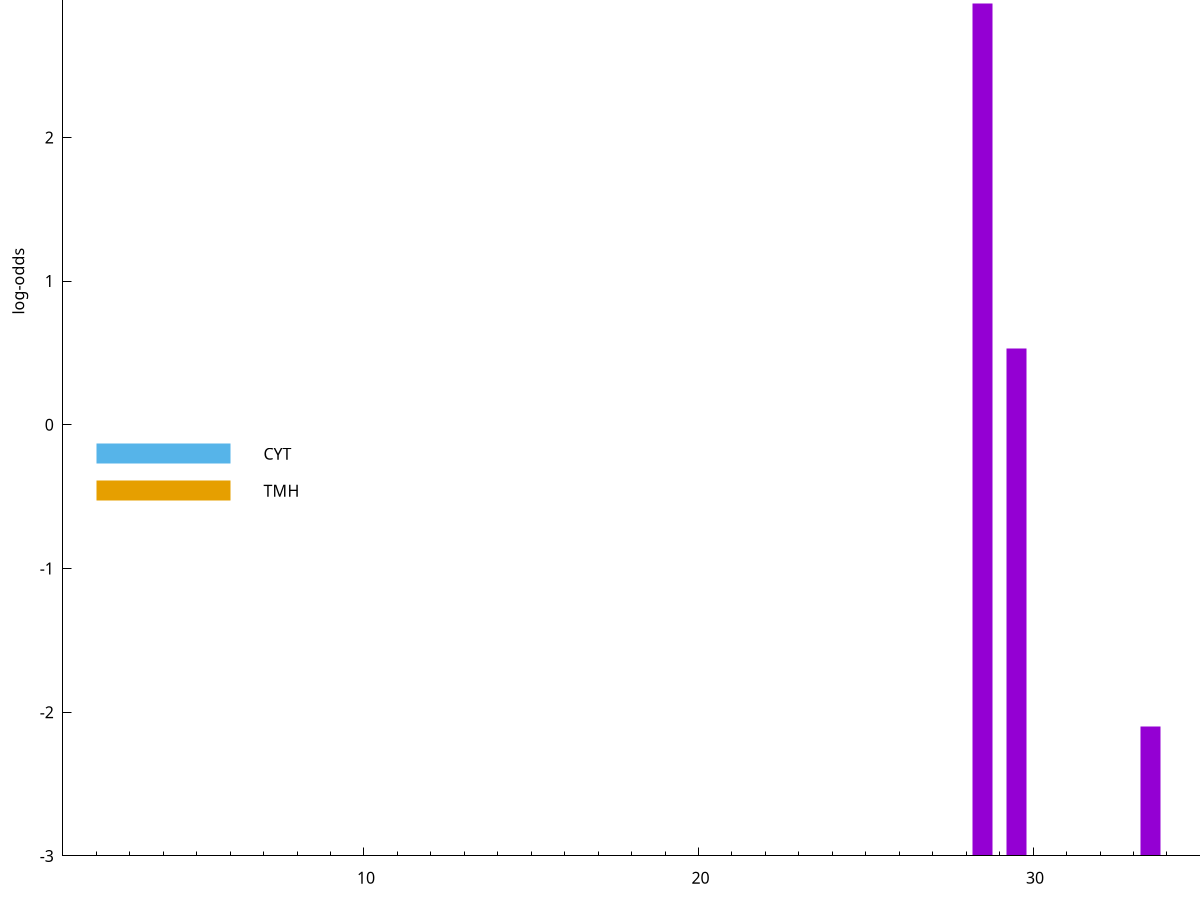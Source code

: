 set title "LipoP predictions for SRR5666458.gff"
set size 2., 1.4
set xrange [1:70] 
set mxtics 10
set yrange [-3:5]
set y2range [0:8]
set ylabel "log-odds"
set term postscript eps color solid "Helvetica" 30
set output "SRR5666458.gff23.eps"
set arrow from 2,3.26975 to 6,3.26975 nohead lt 1 lw 20
set label "SpI" at 7,3.26975
set arrow from 2,-0.200913 to 6,-0.200913 nohead lt 3 lw 20
set label "CYT" at 7,-0.200913
set arrow from 2,-0.459525 to 6,-0.459525 nohead lt 4 lw 20
set label "TMH" at 7,-0.459525
set arrow from 2,3.26975 to 6,3.26975 nohead lt 1 lw 20
set label "SpI" at 7,3.26975
# NOTE: The scores below are the log-odds scores with the threshold
# NOTE: subtracted (a hack to make gnuplot make the histogram all
# NOTE: look nice).
plot "-" axes x1y2 title "" with impulses lt 1 lw 20
28.500000 5.933410
29.500000 3.530215
35.500000 1.134260
33.500000 0.902620
e
exit
